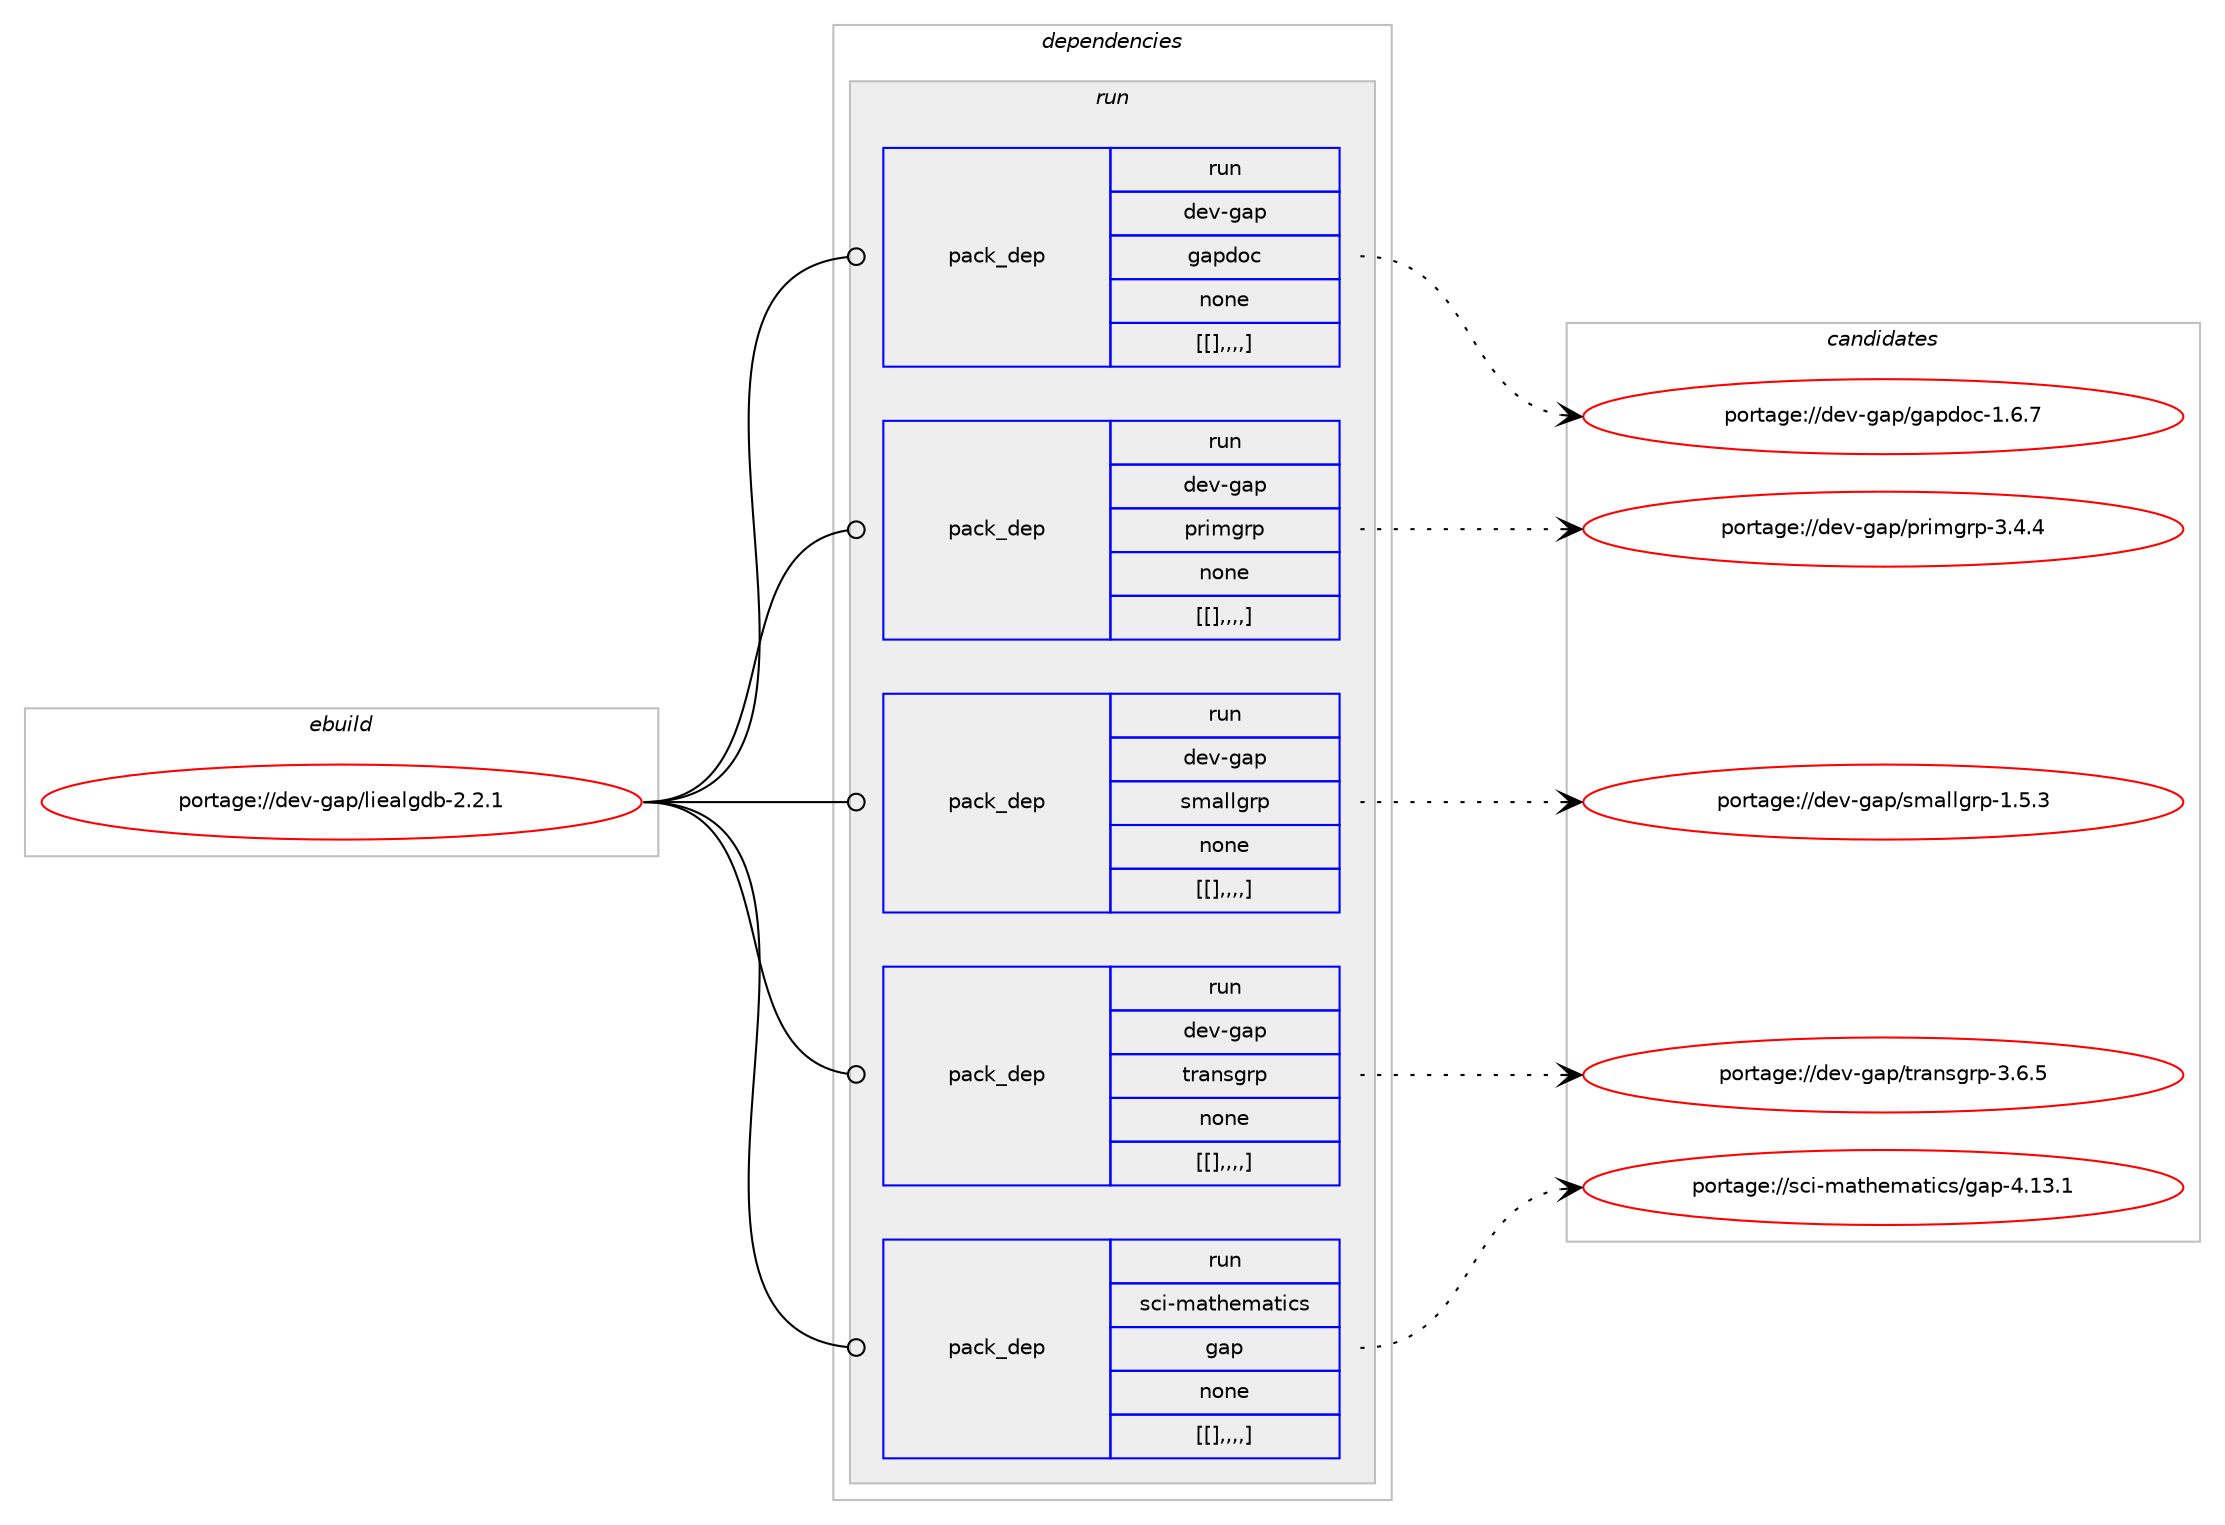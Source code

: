 digraph prolog {

# *************
# Graph options
# *************

newrank=true;
concentrate=true;
compound=true;
graph [rankdir=LR,fontname=Helvetica,fontsize=10,ranksep=1.5];#, ranksep=2.5, nodesep=0.2];
edge  [arrowhead=vee];
node  [fontname=Helvetica,fontsize=10];

# **********
# The ebuild
# **********

subgraph cluster_leftcol {
color=gray;
label=<<i>ebuild</i>>;
id [label="portage://dev-gap/liealgdb-2.2.1", color=red, width=4, href="../dev-gap/liealgdb-2.2.1.svg"];
}

# ****************
# The dependencies
# ****************

subgraph cluster_midcol {
color=gray;
label=<<i>dependencies</i>>;
subgraph cluster_compile {
fillcolor="#eeeeee";
style=filled;
label=<<i>compile</i>>;
}
subgraph cluster_compileandrun {
fillcolor="#eeeeee";
style=filled;
label=<<i>compile and run</i>>;
}
subgraph cluster_run {
fillcolor="#eeeeee";
style=filled;
label=<<i>run</i>>;
subgraph pack55095 {
dependency76470 [label=<<TABLE BORDER="0" CELLBORDER="1" CELLSPACING="0" CELLPADDING="4" WIDTH="220"><TR><TD ROWSPAN="6" CELLPADDING="30">pack_dep</TD></TR><TR><TD WIDTH="110">run</TD></TR><TR><TD>dev-gap</TD></TR><TR><TD>gapdoc</TD></TR><TR><TD>none</TD></TR><TR><TD>[[],,,,]</TD></TR></TABLE>>, shape=none, color=blue];
}
id:e -> dependency76470:w [weight=20,style="solid",arrowhead="odot"];
subgraph pack55096 {
dependency76471 [label=<<TABLE BORDER="0" CELLBORDER="1" CELLSPACING="0" CELLPADDING="4" WIDTH="220"><TR><TD ROWSPAN="6" CELLPADDING="30">pack_dep</TD></TR><TR><TD WIDTH="110">run</TD></TR><TR><TD>dev-gap</TD></TR><TR><TD>primgrp</TD></TR><TR><TD>none</TD></TR><TR><TD>[[],,,,]</TD></TR></TABLE>>, shape=none, color=blue];
}
id:e -> dependency76471:w [weight=20,style="solid",arrowhead="odot"];
subgraph pack55097 {
dependency76472 [label=<<TABLE BORDER="0" CELLBORDER="1" CELLSPACING="0" CELLPADDING="4" WIDTH="220"><TR><TD ROWSPAN="6" CELLPADDING="30">pack_dep</TD></TR><TR><TD WIDTH="110">run</TD></TR><TR><TD>dev-gap</TD></TR><TR><TD>smallgrp</TD></TR><TR><TD>none</TD></TR><TR><TD>[[],,,,]</TD></TR></TABLE>>, shape=none, color=blue];
}
id:e -> dependency76472:w [weight=20,style="solid",arrowhead="odot"];
subgraph pack55098 {
dependency76473 [label=<<TABLE BORDER="0" CELLBORDER="1" CELLSPACING="0" CELLPADDING="4" WIDTH="220"><TR><TD ROWSPAN="6" CELLPADDING="30">pack_dep</TD></TR><TR><TD WIDTH="110">run</TD></TR><TR><TD>dev-gap</TD></TR><TR><TD>transgrp</TD></TR><TR><TD>none</TD></TR><TR><TD>[[],,,,]</TD></TR></TABLE>>, shape=none, color=blue];
}
id:e -> dependency76473:w [weight=20,style="solid",arrowhead="odot"];
subgraph pack55099 {
dependency76474 [label=<<TABLE BORDER="0" CELLBORDER="1" CELLSPACING="0" CELLPADDING="4" WIDTH="220"><TR><TD ROWSPAN="6" CELLPADDING="30">pack_dep</TD></TR><TR><TD WIDTH="110">run</TD></TR><TR><TD>sci-mathematics</TD></TR><TR><TD>gap</TD></TR><TR><TD>none</TD></TR><TR><TD>[[],,,,]</TD></TR></TABLE>>, shape=none, color=blue];
}
id:e -> dependency76474:w [weight=20,style="solid",arrowhead="odot"];
}
}

# **************
# The candidates
# **************

subgraph cluster_choices {
rank=same;
color=gray;
label=<<i>candidates</i>>;

subgraph choice55095 {
color=black;
nodesep=1;
choice1001011184510397112471039711210011199454946544655 [label="portage://dev-gap/gapdoc-1.6.7", color=red, width=4,href="../dev-gap/gapdoc-1.6.7.svg"];
dependency76470:e -> choice1001011184510397112471039711210011199454946544655:w [style=dotted,weight="100"];
}
subgraph choice55096 {
color=black;
nodesep=1;
choice100101118451039711247112114105109103114112455146524652 [label="portage://dev-gap/primgrp-3.4.4", color=red, width=4,href="../dev-gap/primgrp-3.4.4.svg"];
dependency76471:e -> choice100101118451039711247112114105109103114112455146524652:w [style=dotted,weight="100"];
}
subgraph choice55097 {
color=black;
nodesep=1;
choice10010111845103971124711510997108108103114112454946534651 [label="portage://dev-gap/smallgrp-1.5.3", color=red, width=4,href="../dev-gap/smallgrp-1.5.3.svg"];
dependency76472:e -> choice10010111845103971124711510997108108103114112454946534651:w [style=dotted,weight="100"];
}
subgraph choice55098 {
color=black;
nodesep=1;
choice10010111845103971124711611497110115103114112455146544653 [label="portage://dev-gap/transgrp-3.6.5", color=red, width=4,href="../dev-gap/transgrp-3.6.5.svg"];
dependency76473:e -> choice10010111845103971124711611497110115103114112455146544653:w [style=dotted,weight="100"];
}
subgraph choice55099 {
color=black;
nodesep=1;
choice1159910545109971161041011099711610599115471039711245524649514649 [label="portage://sci-mathematics/gap-4.13.1", color=red, width=4,href="../sci-mathematics/gap-4.13.1.svg"];
dependency76474:e -> choice1159910545109971161041011099711610599115471039711245524649514649:w [style=dotted,weight="100"];
}
}

}
